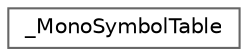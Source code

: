 digraph "Graphical Class Hierarchy"
{
 // LATEX_PDF_SIZE
  bgcolor="transparent";
  edge [fontname=Helvetica,fontsize=10,labelfontname=Helvetica,labelfontsize=10];
  node [fontname=Helvetica,fontsize=10,shape=box,height=0.2,width=0.4];
  rankdir="LR";
  Node0 [label="_MonoSymbolTable",height=0.2,width=0.4,color="grey40", fillcolor="white", style="filled",URL="$struct___mono_symbol_table.html",tooltip=" "];
}
